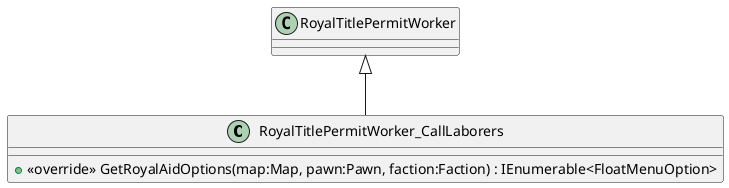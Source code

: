 @startuml
class RoyalTitlePermitWorker_CallLaborers {
    + <<override>> GetRoyalAidOptions(map:Map, pawn:Pawn, faction:Faction) : IEnumerable<FloatMenuOption>
}
RoyalTitlePermitWorker <|-- RoyalTitlePermitWorker_CallLaborers
@enduml
